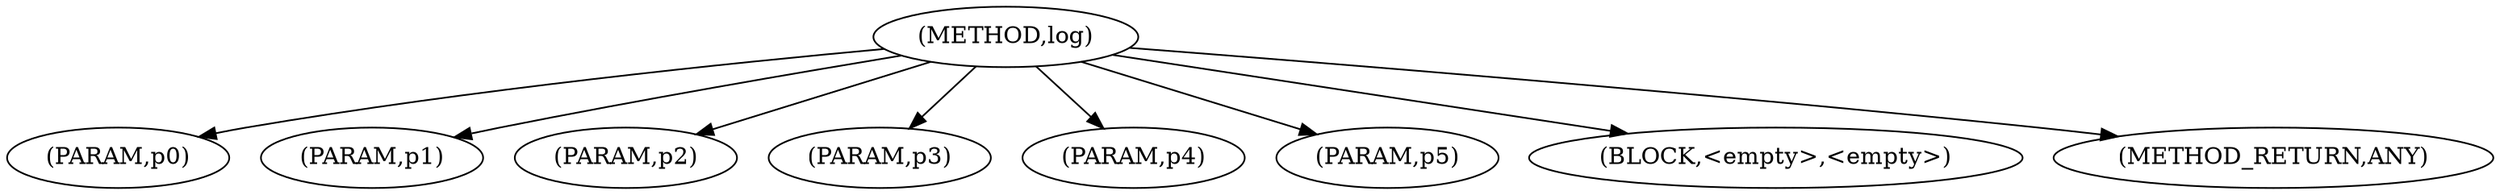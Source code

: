 digraph "log" {  
"794" [label = <(METHOD,log)> ]
"795" [label = <(PARAM,p0)> ]
"796" [label = <(PARAM,p1)> ]
"797" [label = <(PARAM,p2)> ]
"798" [label = <(PARAM,p3)> ]
"799" [label = <(PARAM,p4)> ]
"800" [label = <(PARAM,p5)> ]
"801" [label = <(BLOCK,&lt;empty&gt;,&lt;empty&gt;)> ]
"802" [label = <(METHOD_RETURN,ANY)> ]
  "794" -> "795" 
  "794" -> "796" 
  "794" -> "801" 
  "794" -> "797" 
  "794" -> "802" 
  "794" -> "798" 
  "794" -> "799" 
  "794" -> "800" 
}
